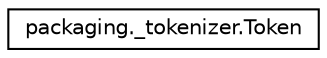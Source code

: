 digraph "Graphical Class Hierarchy"
{
 // LATEX_PDF_SIZE
  edge [fontname="Helvetica",fontsize="10",labelfontname="Helvetica",labelfontsize="10"];
  node [fontname="Helvetica",fontsize="10",shape=record];
  rankdir="LR";
  Node0 [label="packaging._tokenizer.Token",height=0.2,width=0.4,color="black", fillcolor="white", style="filled",URL="$classpackaging_1_1__tokenizer_1_1Token.html",tooltip=" "];
}
